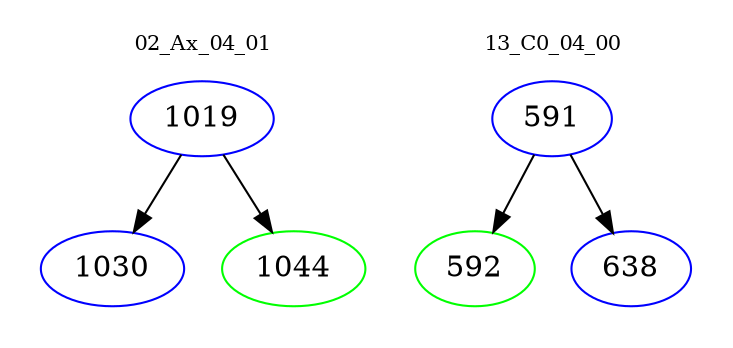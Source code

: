 digraph{
subgraph cluster_0 {
color = white
label = "02_Ax_04_01";
fontsize=10;
T0_1019 [label="1019", color="blue"]
T0_1019 -> T0_1030 [color="black"]
T0_1030 [label="1030", color="blue"]
T0_1019 -> T0_1044 [color="black"]
T0_1044 [label="1044", color="green"]
}
subgraph cluster_1 {
color = white
label = "13_C0_04_00";
fontsize=10;
T1_591 [label="591", color="blue"]
T1_591 -> T1_592 [color="black"]
T1_592 [label="592", color="green"]
T1_591 -> T1_638 [color="black"]
T1_638 [label="638", color="blue"]
}
}

